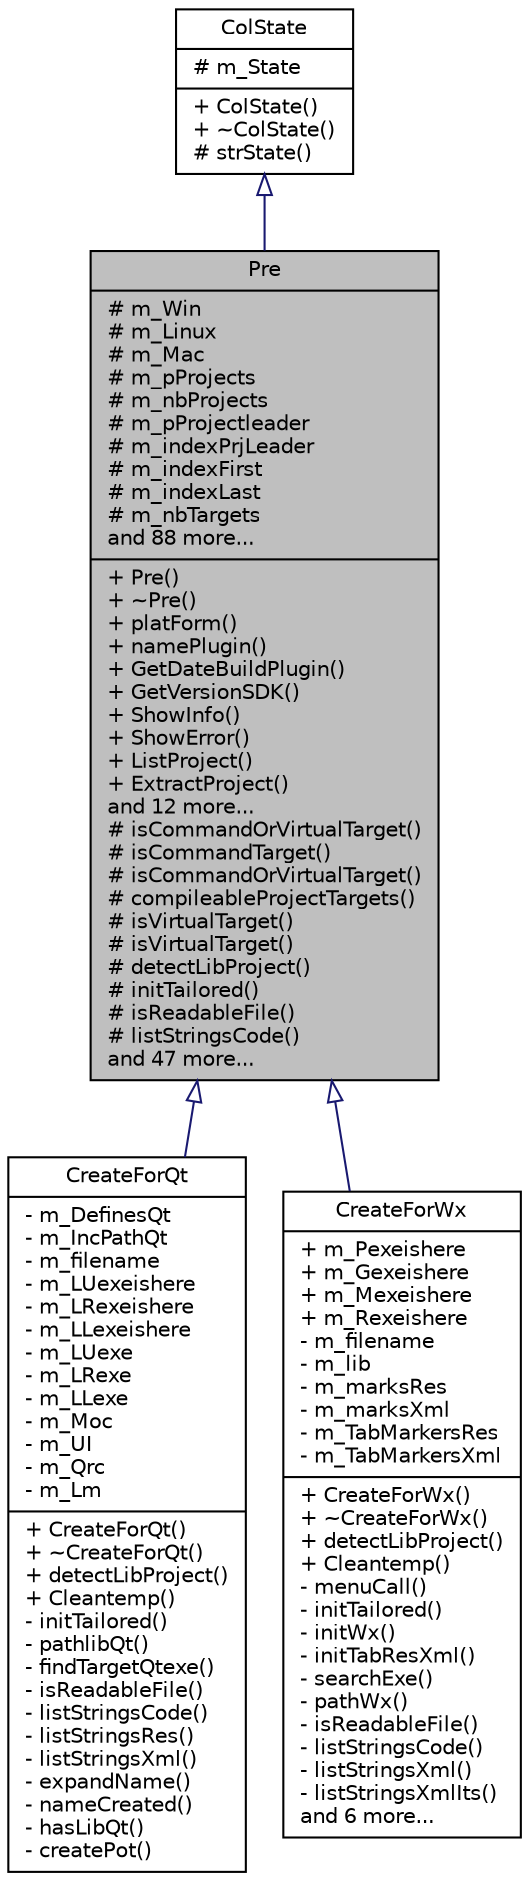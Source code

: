digraph "Pre"
{
  edge [fontname="Helvetica",fontsize="10",labelfontname="Helvetica",labelfontsize="10"];
  node [fontname="Helvetica",fontsize="10",shape=record];
  Node0 [label="{Pre\n|# m_Win\l# m_Linux\l# m_Mac\l# m_pProjects\l# m_nbProjects\l# m_pProjectleader\l# m_indexPrjLeader\l# m_indexFirst\l# m_indexLast\l# m_nbTargets\land 88 more...\l|+ Pre()\l+ ~Pre()\l+ platForm()\l+ namePlugin()\l+ GetDateBuildPlugin()\l+ GetVersionSDK()\l+ ShowInfo()\l+ ShowError()\l+ ListProject()\l+ ExtractProject()\land 12 more...\l# isCommandOrVirtualTarget()\l# isCommandTarget()\l# isCommandOrVirtualTarget()\l# compileableProjectTargets()\l# isVirtualTarget()\l# isVirtualTarget()\l# detectLibProject()\l# initTailored()\l# isReadableFile()\l# listStringsCode()\land 47 more...\l}",height=0.2,width=0.4,color="black", fillcolor="grey75", style="filled", fontcolor="black"];
  Node1 -> Node0 [dir="back",color="midnightblue",fontsize="10",style="solid",arrowtail="onormal",fontname="Helvetica"];
  Node1 [label="{ColState\n|# m_State\l|+ ColState()\l+ ~ColState()\l# strState()\l}",height=0.2,width=0.4,color="black", fillcolor="white", style="filled",URL="$class_col_state.html",tooltip="This classe share data between classe &#39;Pre&#39; and &#39;Collector&#39;. "];
  Node0 -> Node2 [dir="back",color="midnightblue",fontsize="10",style="solid",arrowtail="onormal",fontname="Helvetica"];
  Node2 [label="{CreateForQt\n|- m_DefinesQt\l- m_IncPathQt\l- m_filename\l- m_LUexeishere\l- m_LRexeishere\l- m_LLexeishere\l- m_LUexe\l- m_LRexe\l- m_LLexe\l- m_Moc\l- m_UI\l- m_Qrc\l- m_Lm\l|+ CreateForQt()\l+ ~CreateForQt()\l+ detectLibProject()\l+ Cleantemp()\l- initTailored()\l- pathlibQt()\l- findTargetQtexe()\l- isReadableFile()\l- listStringsCode()\l- listStringsRes()\l- listStringsXml()\l- expandName()\l- nameCreated()\l- hasLibQt()\l- createPot()\l}",height=0.2,width=0.4,color="black", fillcolor="white", style="filled",URL="$class_create_for_qt.html",tooltip="The class is used to build &#39;Qt&#39; I18n files. "];
  Node0 -> Node3 [dir="back",color="midnightblue",fontsize="10",style="solid",arrowtail="onormal",fontname="Helvetica"];
  Node3 [label="{CreateForWx\n|+ m_Pexeishere\l+ m_Gexeishere\l+ m_Mexeishere\l+ m_Rexeishere\l- m_filename\l- m_lib\l- m_marksRes\l- m_marksXml\l- m_TabMarkersRes\l- m_TabMarkersXml\l|+ CreateForWx()\l+ ~CreateForWx()\l+ detectLibProject()\l+ Cleantemp()\l- menuCall()\l- initTailored()\l- initWx()\l- initTabResXml()\l- searchExe()\l- pathWx()\l- isReadableFile()\l- listStringsCode()\l- listStringsXml()\l- listStringsXmlIts()\land 6 more...\l}",height=0.2,width=0.4,color="black", fillcolor="white", style="filled",URL="$class_create_for_wx.html",tooltip="The class is used to build &#39;Wx I18n&#39; files. "];
}
